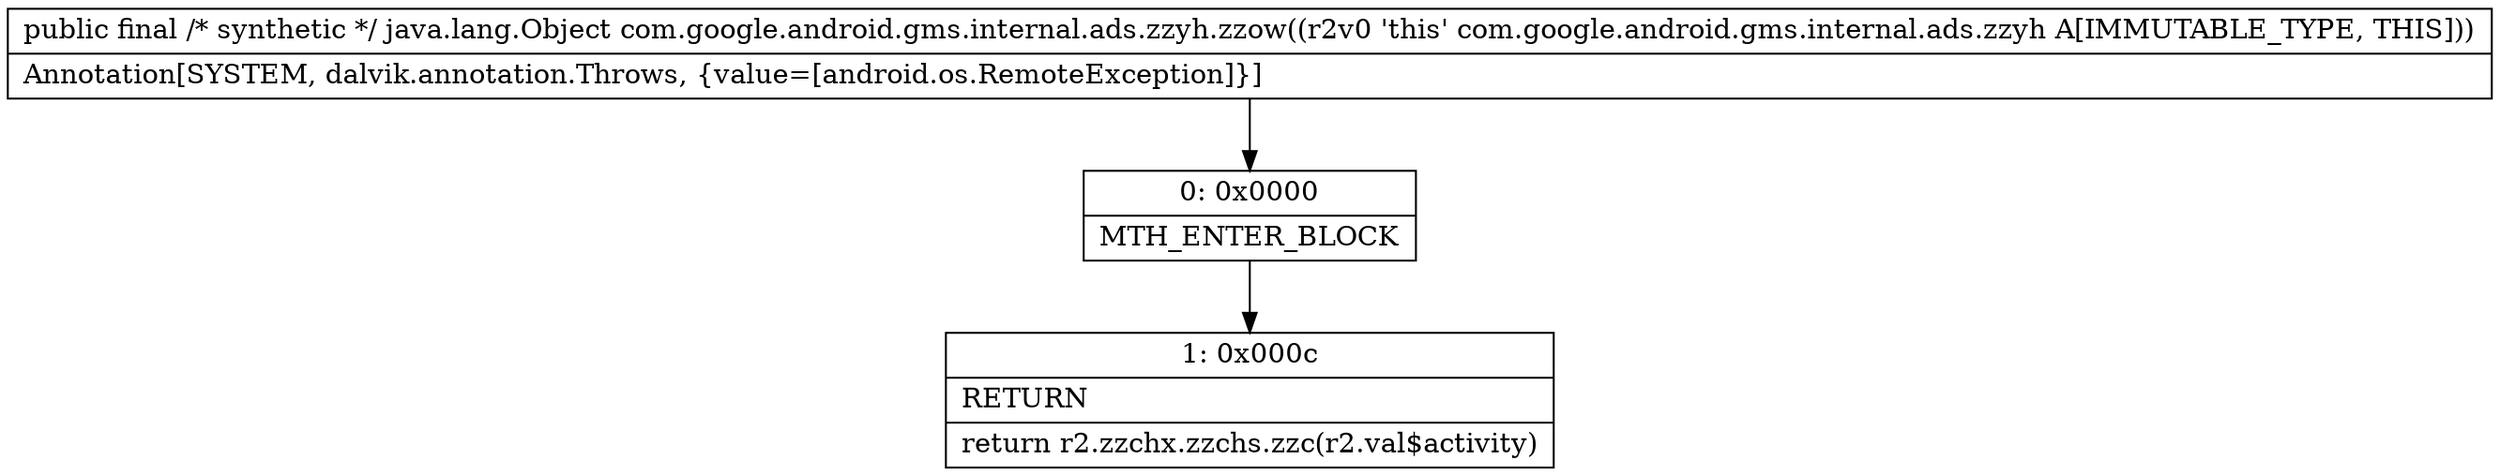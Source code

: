 digraph "CFG forcom.google.android.gms.internal.ads.zzyh.zzow()Ljava\/lang\/Object;" {
Node_0 [shape=record,label="{0\:\ 0x0000|MTH_ENTER_BLOCK\l}"];
Node_1 [shape=record,label="{1\:\ 0x000c|RETURN\l|return r2.zzchx.zzchs.zzc(r2.val$activity)\l}"];
MethodNode[shape=record,label="{public final \/* synthetic *\/ java.lang.Object com.google.android.gms.internal.ads.zzyh.zzow((r2v0 'this' com.google.android.gms.internal.ads.zzyh A[IMMUTABLE_TYPE, THIS]))  | Annotation[SYSTEM, dalvik.annotation.Throws, \{value=[android.os.RemoteException]\}]\l}"];
MethodNode -> Node_0;
Node_0 -> Node_1;
}

